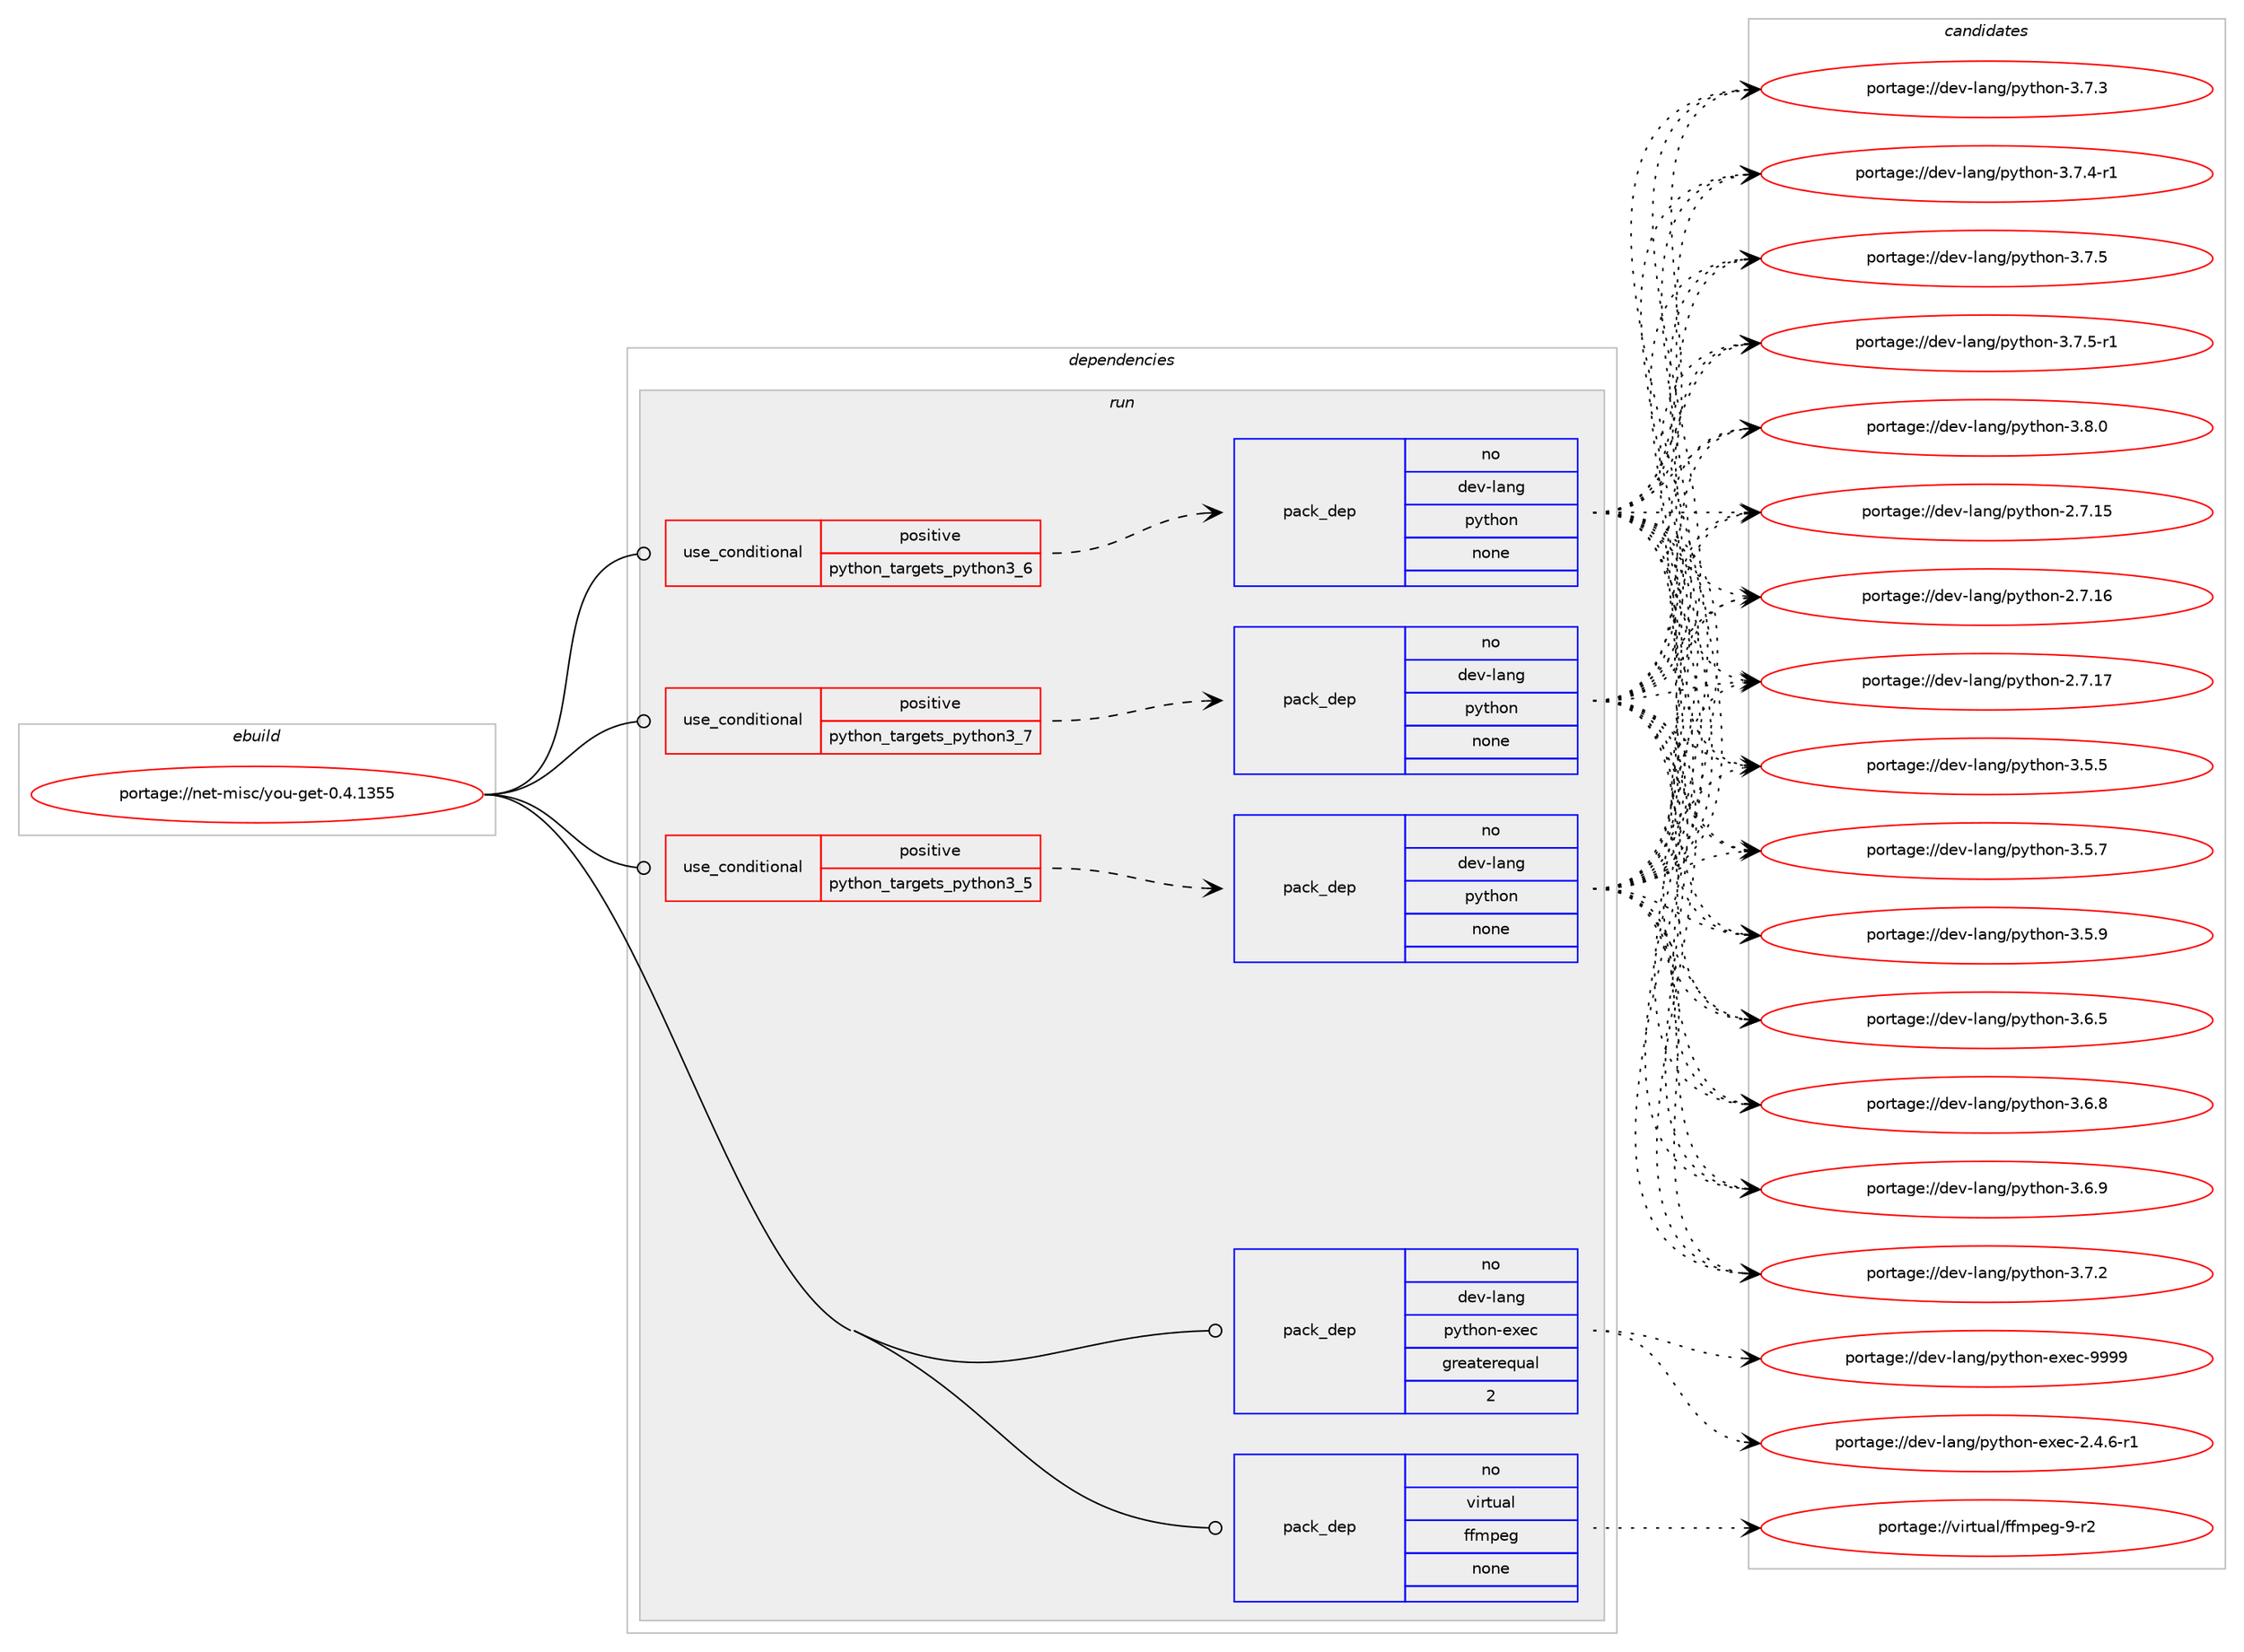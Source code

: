 digraph prolog {

# *************
# Graph options
# *************

newrank=true;
concentrate=true;
compound=true;
graph [rankdir=LR,fontname=Helvetica,fontsize=10,ranksep=1.5];#, ranksep=2.5, nodesep=0.2];
edge  [arrowhead=vee];
node  [fontname=Helvetica,fontsize=10];

# **********
# The ebuild
# **********

subgraph cluster_leftcol {
color=gray;
rank=same;
label=<<i>ebuild</i>>;
id [label="portage://net-misc/you-get-0.4.1355", color=red, width=4, href="../net-misc/you-get-0.4.1355.svg"];
}

# ****************
# The dependencies
# ****************

subgraph cluster_midcol {
color=gray;
label=<<i>dependencies</i>>;
subgraph cluster_compile {
fillcolor="#eeeeee";
style=filled;
label=<<i>compile</i>>;
}
subgraph cluster_compileandrun {
fillcolor="#eeeeee";
style=filled;
label=<<i>compile and run</i>>;
}
subgraph cluster_run {
fillcolor="#eeeeee";
style=filled;
label=<<i>run</i>>;
subgraph cond92879 {
dependency371346 [label=<<TABLE BORDER="0" CELLBORDER="1" CELLSPACING="0" CELLPADDING="4"><TR><TD ROWSPAN="3" CELLPADDING="10">use_conditional</TD></TR><TR><TD>positive</TD></TR><TR><TD>python_targets_python3_5</TD></TR></TABLE>>, shape=none, color=red];
subgraph pack272212 {
dependency371347 [label=<<TABLE BORDER="0" CELLBORDER="1" CELLSPACING="0" CELLPADDING="4" WIDTH="220"><TR><TD ROWSPAN="6" CELLPADDING="30">pack_dep</TD></TR><TR><TD WIDTH="110">no</TD></TR><TR><TD>dev-lang</TD></TR><TR><TD>python</TD></TR><TR><TD>none</TD></TR><TR><TD></TD></TR></TABLE>>, shape=none, color=blue];
}
dependency371346:e -> dependency371347:w [weight=20,style="dashed",arrowhead="vee"];
}
id:e -> dependency371346:w [weight=20,style="solid",arrowhead="odot"];
subgraph cond92880 {
dependency371348 [label=<<TABLE BORDER="0" CELLBORDER="1" CELLSPACING="0" CELLPADDING="4"><TR><TD ROWSPAN="3" CELLPADDING="10">use_conditional</TD></TR><TR><TD>positive</TD></TR><TR><TD>python_targets_python3_6</TD></TR></TABLE>>, shape=none, color=red];
subgraph pack272213 {
dependency371349 [label=<<TABLE BORDER="0" CELLBORDER="1" CELLSPACING="0" CELLPADDING="4" WIDTH="220"><TR><TD ROWSPAN="6" CELLPADDING="30">pack_dep</TD></TR><TR><TD WIDTH="110">no</TD></TR><TR><TD>dev-lang</TD></TR><TR><TD>python</TD></TR><TR><TD>none</TD></TR><TR><TD></TD></TR></TABLE>>, shape=none, color=blue];
}
dependency371348:e -> dependency371349:w [weight=20,style="dashed",arrowhead="vee"];
}
id:e -> dependency371348:w [weight=20,style="solid",arrowhead="odot"];
subgraph cond92881 {
dependency371350 [label=<<TABLE BORDER="0" CELLBORDER="1" CELLSPACING="0" CELLPADDING="4"><TR><TD ROWSPAN="3" CELLPADDING="10">use_conditional</TD></TR><TR><TD>positive</TD></TR><TR><TD>python_targets_python3_7</TD></TR></TABLE>>, shape=none, color=red];
subgraph pack272214 {
dependency371351 [label=<<TABLE BORDER="0" CELLBORDER="1" CELLSPACING="0" CELLPADDING="4" WIDTH="220"><TR><TD ROWSPAN="6" CELLPADDING="30">pack_dep</TD></TR><TR><TD WIDTH="110">no</TD></TR><TR><TD>dev-lang</TD></TR><TR><TD>python</TD></TR><TR><TD>none</TD></TR><TR><TD></TD></TR></TABLE>>, shape=none, color=blue];
}
dependency371350:e -> dependency371351:w [weight=20,style="dashed",arrowhead="vee"];
}
id:e -> dependency371350:w [weight=20,style="solid",arrowhead="odot"];
subgraph pack272215 {
dependency371352 [label=<<TABLE BORDER="0" CELLBORDER="1" CELLSPACING="0" CELLPADDING="4" WIDTH="220"><TR><TD ROWSPAN="6" CELLPADDING="30">pack_dep</TD></TR><TR><TD WIDTH="110">no</TD></TR><TR><TD>dev-lang</TD></TR><TR><TD>python-exec</TD></TR><TR><TD>greaterequal</TD></TR><TR><TD>2</TD></TR></TABLE>>, shape=none, color=blue];
}
id:e -> dependency371352:w [weight=20,style="solid",arrowhead="odot"];
subgraph pack272216 {
dependency371353 [label=<<TABLE BORDER="0" CELLBORDER="1" CELLSPACING="0" CELLPADDING="4" WIDTH="220"><TR><TD ROWSPAN="6" CELLPADDING="30">pack_dep</TD></TR><TR><TD WIDTH="110">no</TD></TR><TR><TD>virtual</TD></TR><TR><TD>ffmpeg</TD></TR><TR><TD>none</TD></TR><TR><TD></TD></TR></TABLE>>, shape=none, color=blue];
}
id:e -> dependency371353:w [weight=20,style="solid",arrowhead="odot"];
}
}

# **************
# The candidates
# **************

subgraph cluster_choices {
rank=same;
color=gray;
label=<<i>candidates</i>>;

subgraph choice272212 {
color=black;
nodesep=1;
choiceportage10010111845108971101034711212111610411111045504655464953 [label="portage://dev-lang/python-2.7.15", color=red, width=4,href="../dev-lang/python-2.7.15.svg"];
choiceportage10010111845108971101034711212111610411111045504655464954 [label="portage://dev-lang/python-2.7.16", color=red, width=4,href="../dev-lang/python-2.7.16.svg"];
choiceportage10010111845108971101034711212111610411111045504655464955 [label="portage://dev-lang/python-2.7.17", color=red, width=4,href="../dev-lang/python-2.7.17.svg"];
choiceportage100101118451089711010347112121116104111110455146534653 [label="portage://dev-lang/python-3.5.5", color=red, width=4,href="../dev-lang/python-3.5.5.svg"];
choiceportage100101118451089711010347112121116104111110455146534655 [label="portage://dev-lang/python-3.5.7", color=red, width=4,href="../dev-lang/python-3.5.7.svg"];
choiceportage100101118451089711010347112121116104111110455146534657 [label="portage://dev-lang/python-3.5.9", color=red, width=4,href="../dev-lang/python-3.5.9.svg"];
choiceportage100101118451089711010347112121116104111110455146544653 [label="portage://dev-lang/python-3.6.5", color=red, width=4,href="../dev-lang/python-3.6.5.svg"];
choiceportage100101118451089711010347112121116104111110455146544656 [label="portage://dev-lang/python-3.6.8", color=red, width=4,href="../dev-lang/python-3.6.8.svg"];
choiceportage100101118451089711010347112121116104111110455146544657 [label="portage://dev-lang/python-3.6.9", color=red, width=4,href="../dev-lang/python-3.6.9.svg"];
choiceportage100101118451089711010347112121116104111110455146554650 [label="portage://dev-lang/python-3.7.2", color=red, width=4,href="../dev-lang/python-3.7.2.svg"];
choiceportage100101118451089711010347112121116104111110455146554651 [label="portage://dev-lang/python-3.7.3", color=red, width=4,href="../dev-lang/python-3.7.3.svg"];
choiceportage1001011184510897110103471121211161041111104551465546524511449 [label="portage://dev-lang/python-3.7.4-r1", color=red, width=4,href="../dev-lang/python-3.7.4-r1.svg"];
choiceportage100101118451089711010347112121116104111110455146554653 [label="portage://dev-lang/python-3.7.5", color=red, width=4,href="../dev-lang/python-3.7.5.svg"];
choiceportage1001011184510897110103471121211161041111104551465546534511449 [label="portage://dev-lang/python-3.7.5-r1", color=red, width=4,href="../dev-lang/python-3.7.5-r1.svg"];
choiceportage100101118451089711010347112121116104111110455146564648 [label="portage://dev-lang/python-3.8.0", color=red, width=4,href="../dev-lang/python-3.8.0.svg"];
dependency371347:e -> choiceportage10010111845108971101034711212111610411111045504655464953:w [style=dotted,weight="100"];
dependency371347:e -> choiceportage10010111845108971101034711212111610411111045504655464954:w [style=dotted,weight="100"];
dependency371347:e -> choiceportage10010111845108971101034711212111610411111045504655464955:w [style=dotted,weight="100"];
dependency371347:e -> choiceportage100101118451089711010347112121116104111110455146534653:w [style=dotted,weight="100"];
dependency371347:e -> choiceportage100101118451089711010347112121116104111110455146534655:w [style=dotted,weight="100"];
dependency371347:e -> choiceportage100101118451089711010347112121116104111110455146534657:w [style=dotted,weight="100"];
dependency371347:e -> choiceportage100101118451089711010347112121116104111110455146544653:w [style=dotted,weight="100"];
dependency371347:e -> choiceportage100101118451089711010347112121116104111110455146544656:w [style=dotted,weight="100"];
dependency371347:e -> choiceportage100101118451089711010347112121116104111110455146544657:w [style=dotted,weight="100"];
dependency371347:e -> choiceportage100101118451089711010347112121116104111110455146554650:w [style=dotted,weight="100"];
dependency371347:e -> choiceportage100101118451089711010347112121116104111110455146554651:w [style=dotted,weight="100"];
dependency371347:e -> choiceportage1001011184510897110103471121211161041111104551465546524511449:w [style=dotted,weight="100"];
dependency371347:e -> choiceportage100101118451089711010347112121116104111110455146554653:w [style=dotted,weight="100"];
dependency371347:e -> choiceportage1001011184510897110103471121211161041111104551465546534511449:w [style=dotted,weight="100"];
dependency371347:e -> choiceportage100101118451089711010347112121116104111110455146564648:w [style=dotted,weight="100"];
}
subgraph choice272213 {
color=black;
nodesep=1;
choiceportage10010111845108971101034711212111610411111045504655464953 [label="portage://dev-lang/python-2.7.15", color=red, width=4,href="../dev-lang/python-2.7.15.svg"];
choiceportage10010111845108971101034711212111610411111045504655464954 [label="portage://dev-lang/python-2.7.16", color=red, width=4,href="../dev-lang/python-2.7.16.svg"];
choiceportage10010111845108971101034711212111610411111045504655464955 [label="portage://dev-lang/python-2.7.17", color=red, width=4,href="../dev-lang/python-2.7.17.svg"];
choiceportage100101118451089711010347112121116104111110455146534653 [label="portage://dev-lang/python-3.5.5", color=red, width=4,href="../dev-lang/python-3.5.5.svg"];
choiceportage100101118451089711010347112121116104111110455146534655 [label="portage://dev-lang/python-3.5.7", color=red, width=4,href="../dev-lang/python-3.5.7.svg"];
choiceportage100101118451089711010347112121116104111110455146534657 [label="portage://dev-lang/python-3.5.9", color=red, width=4,href="../dev-lang/python-3.5.9.svg"];
choiceportage100101118451089711010347112121116104111110455146544653 [label="portage://dev-lang/python-3.6.5", color=red, width=4,href="../dev-lang/python-3.6.5.svg"];
choiceportage100101118451089711010347112121116104111110455146544656 [label="portage://dev-lang/python-3.6.8", color=red, width=4,href="../dev-lang/python-3.6.8.svg"];
choiceportage100101118451089711010347112121116104111110455146544657 [label="portage://dev-lang/python-3.6.9", color=red, width=4,href="../dev-lang/python-3.6.9.svg"];
choiceportage100101118451089711010347112121116104111110455146554650 [label="portage://dev-lang/python-3.7.2", color=red, width=4,href="../dev-lang/python-3.7.2.svg"];
choiceportage100101118451089711010347112121116104111110455146554651 [label="portage://dev-lang/python-3.7.3", color=red, width=4,href="../dev-lang/python-3.7.3.svg"];
choiceportage1001011184510897110103471121211161041111104551465546524511449 [label="portage://dev-lang/python-3.7.4-r1", color=red, width=4,href="../dev-lang/python-3.7.4-r1.svg"];
choiceportage100101118451089711010347112121116104111110455146554653 [label="portage://dev-lang/python-3.7.5", color=red, width=4,href="../dev-lang/python-3.7.5.svg"];
choiceportage1001011184510897110103471121211161041111104551465546534511449 [label="portage://dev-lang/python-3.7.5-r1", color=red, width=4,href="../dev-lang/python-3.7.5-r1.svg"];
choiceportage100101118451089711010347112121116104111110455146564648 [label="portage://dev-lang/python-3.8.0", color=red, width=4,href="../dev-lang/python-3.8.0.svg"];
dependency371349:e -> choiceportage10010111845108971101034711212111610411111045504655464953:w [style=dotted,weight="100"];
dependency371349:e -> choiceportage10010111845108971101034711212111610411111045504655464954:w [style=dotted,weight="100"];
dependency371349:e -> choiceportage10010111845108971101034711212111610411111045504655464955:w [style=dotted,weight="100"];
dependency371349:e -> choiceportage100101118451089711010347112121116104111110455146534653:w [style=dotted,weight="100"];
dependency371349:e -> choiceportage100101118451089711010347112121116104111110455146534655:w [style=dotted,weight="100"];
dependency371349:e -> choiceportage100101118451089711010347112121116104111110455146534657:w [style=dotted,weight="100"];
dependency371349:e -> choiceportage100101118451089711010347112121116104111110455146544653:w [style=dotted,weight="100"];
dependency371349:e -> choiceportage100101118451089711010347112121116104111110455146544656:w [style=dotted,weight="100"];
dependency371349:e -> choiceportage100101118451089711010347112121116104111110455146544657:w [style=dotted,weight="100"];
dependency371349:e -> choiceportage100101118451089711010347112121116104111110455146554650:w [style=dotted,weight="100"];
dependency371349:e -> choiceportage100101118451089711010347112121116104111110455146554651:w [style=dotted,weight="100"];
dependency371349:e -> choiceportage1001011184510897110103471121211161041111104551465546524511449:w [style=dotted,weight="100"];
dependency371349:e -> choiceportage100101118451089711010347112121116104111110455146554653:w [style=dotted,weight="100"];
dependency371349:e -> choiceportage1001011184510897110103471121211161041111104551465546534511449:w [style=dotted,weight="100"];
dependency371349:e -> choiceportage100101118451089711010347112121116104111110455146564648:w [style=dotted,weight="100"];
}
subgraph choice272214 {
color=black;
nodesep=1;
choiceportage10010111845108971101034711212111610411111045504655464953 [label="portage://dev-lang/python-2.7.15", color=red, width=4,href="../dev-lang/python-2.7.15.svg"];
choiceportage10010111845108971101034711212111610411111045504655464954 [label="portage://dev-lang/python-2.7.16", color=red, width=4,href="../dev-lang/python-2.7.16.svg"];
choiceportage10010111845108971101034711212111610411111045504655464955 [label="portage://dev-lang/python-2.7.17", color=red, width=4,href="../dev-lang/python-2.7.17.svg"];
choiceportage100101118451089711010347112121116104111110455146534653 [label="portage://dev-lang/python-3.5.5", color=red, width=4,href="../dev-lang/python-3.5.5.svg"];
choiceportage100101118451089711010347112121116104111110455146534655 [label="portage://dev-lang/python-3.5.7", color=red, width=4,href="../dev-lang/python-3.5.7.svg"];
choiceportage100101118451089711010347112121116104111110455146534657 [label="portage://dev-lang/python-3.5.9", color=red, width=4,href="../dev-lang/python-3.5.9.svg"];
choiceportage100101118451089711010347112121116104111110455146544653 [label="portage://dev-lang/python-3.6.5", color=red, width=4,href="../dev-lang/python-3.6.5.svg"];
choiceportage100101118451089711010347112121116104111110455146544656 [label="portage://dev-lang/python-3.6.8", color=red, width=4,href="../dev-lang/python-3.6.8.svg"];
choiceportage100101118451089711010347112121116104111110455146544657 [label="portage://dev-lang/python-3.6.9", color=red, width=4,href="../dev-lang/python-3.6.9.svg"];
choiceportage100101118451089711010347112121116104111110455146554650 [label="portage://dev-lang/python-3.7.2", color=red, width=4,href="../dev-lang/python-3.7.2.svg"];
choiceportage100101118451089711010347112121116104111110455146554651 [label="portage://dev-lang/python-3.7.3", color=red, width=4,href="../dev-lang/python-3.7.3.svg"];
choiceportage1001011184510897110103471121211161041111104551465546524511449 [label="portage://dev-lang/python-3.7.4-r1", color=red, width=4,href="../dev-lang/python-3.7.4-r1.svg"];
choiceportage100101118451089711010347112121116104111110455146554653 [label="portage://dev-lang/python-3.7.5", color=red, width=4,href="../dev-lang/python-3.7.5.svg"];
choiceportage1001011184510897110103471121211161041111104551465546534511449 [label="portage://dev-lang/python-3.7.5-r1", color=red, width=4,href="../dev-lang/python-3.7.5-r1.svg"];
choiceportage100101118451089711010347112121116104111110455146564648 [label="portage://dev-lang/python-3.8.0", color=red, width=4,href="../dev-lang/python-3.8.0.svg"];
dependency371351:e -> choiceportage10010111845108971101034711212111610411111045504655464953:w [style=dotted,weight="100"];
dependency371351:e -> choiceportage10010111845108971101034711212111610411111045504655464954:w [style=dotted,weight="100"];
dependency371351:e -> choiceportage10010111845108971101034711212111610411111045504655464955:w [style=dotted,weight="100"];
dependency371351:e -> choiceportage100101118451089711010347112121116104111110455146534653:w [style=dotted,weight="100"];
dependency371351:e -> choiceportage100101118451089711010347112121116104111110455146534655:w [style=dotted,weight="100"];
dependency371351:e -> choiceportage100101118451089711010347112121116104111110455146534657:w [style=dotted,weight="100"];
dependency371351:e -> choiceportage100101118451089711010347112121116104111110455146544653:w [style=dotted,weight="100"];
dependency371351:e -> choiceportage100101118451089711010347112121116104111110455146544656:w [style=dotted,weight="100"];
dependency371351:e -> choiceportage100101118451089711010347112121116104111110455146544657:w [style=dotted,weight="100"];
dependency371351:e -> choiceportage100101118451089711010347112121116104111110455146554650:w [style=dotted,weight="100"];
dependency371351:e -> choiceportage100101118451089711010347112121116104111110455146554651:w [style=dotted,weight="100"];
dependency371351:e -> choiceportage1001011184510897110103471121211161041111104551465546524511449:w [style=dotted,weight="100"];
dependency371351:e -> choiceportage100101118451089711010347112121116104111110455146554653:w [style=dotted,weight="100"];
dependency371351:e -> choiceportage1001011184510897110103471121211161041111104551465546534511449:w [style=dotted,weight="100"];
dependency371351:e -> choiceportage100101118451089711010347112121116104111110455146564648:w [style=dotted,weight="100"];
}
subgraph choice272215 {
color=black;
nodesep=1;
choiceportage10010111845108971101034711212111610411111045101120101994550465246544511449 [label="portage://dev-lang/python-exec-2.4.6-r1", color=red, width=4,href="../dev-lang/python-exec-2.4.6-r1.svg"];
choiceportage10010111845108971101034711212111610411111045101120101994557575757 [label="portage://dev-lang/python-exec-9999", color=red, width=4,href="../dev-lang/python-exec-9999.svg"];
dependency371352:e -> choiceportage10010111845108971101034711212111610411111045101120101994550465246544511449:w [style=dotted,weight="100"];
dependency371352:e -> choiceportage10010111845108971101034711212111610411111045101120101994557575757:w [style=dotted,weight="100"];
}
subgraph choice272216 {
color=black;
nodesep=1;
choiceportage118105114116117971084710210210911210110345574511450 [label="portage://virtual/ffmpeg-9-r2", color=red, width=4,href="../virtual/ffmpeg-9-r2.svg"];
dependency371353:e -> choiceportage118105114116117971084710210210911210110345574511450:w [style=dotted,weight="100"];
}
}

}
